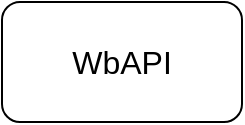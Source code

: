 <mxfile version="22.0.8" type="github">
  <diagram name="Страница — 1" id="iXpD3V6JB6Ld70vyuxYm">
    <mxGraphModel dx="1020" dy="1218" grid="1" gridSize="10" guides="1" tooltips="1" connect="1" arrows="1" fold="1" page="0" pageScale="1" pageWidth="827" pageHeight="1169" math="0" shadow="0">
      <root>
        <mxCell id="0" />
        <mxCell id="1" parent="0" />
        <mxCell id="WzQApt9gsSdg_tN_DDiw-2" value="WbAPI" style="rounded=1;whiteSpace=wrap;html=1;fontSize=16;" vertex="1" parent="1">
          <mxGeometry x="480" y="-120" width="120" height="60" as="geometry" />
        </mxCell>
      </root>
    </mxGraphModel>
  </diagram>
</mxfile>
